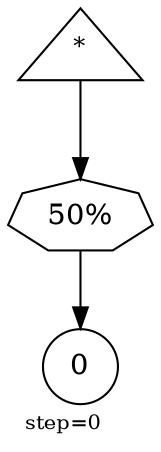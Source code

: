 digraph {
  graph  [labelloc=bottom,labeljust=left,fontsize="10",label="step=0"];
  "441" [shape=circle,peripheries="1",label=<0>,labelfontcolor=black,color=black];
  "442" [shape=triangle,peripheries="1",label=<<SUP>*</SUP>>,labelfontcolor=black,color=black];
  "443" [label=<50%>,peripheries="1",color=black,shape=septagon];
  "442" -> "443" [color=black];
  "443" -> "441" [color=black];
}